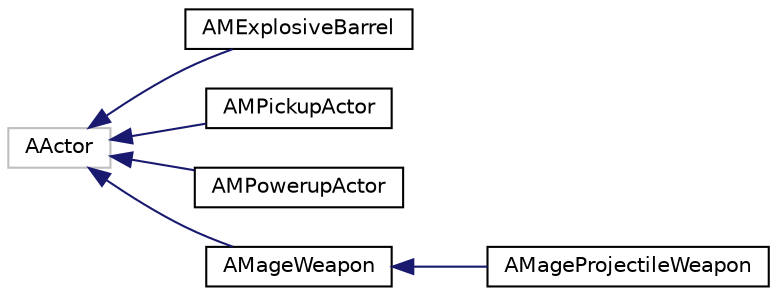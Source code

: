 digraph "Graphical Class Hierarchy"
{
 // LATEX_PDF_SIZE
  edge [fontname="Helvetica",fontsize="10",labelfontname="Helvetica",labelfontsize="10"];
  node [fontname="Helvetica",fontsize="10",shape=record];
  rankdir="LR";
  Node1 [label="AActor",height=0.2,width=0.4,color="grey75", fillcolor="white", style="filled",tooltip=" "];
  Node1 -> Node0 [dir="back",color="midnightblue",fontsize="10",style="solid",fontname="Helvetica"];
  Node0 [label="AMExplosiveBarrel",height=0.2,width=0.4,color="black", fillcolor="white", style="filled",URL="$class_a_m_explosive_barrel.html",tooltip=" "];
  Node1 -> Node3 [dir="back",color="midnightblue",fontsize="10",style="solid",fontname="Helvetica"];
  Node3 [label="AMPickupActor",height=0.2,width=0.4,color="black", fillcolor="white", style="filled",URL="$class_a_m_pickup_actor.html",tooltip=" "];
  Node1 -> Node4 [dir="back",color="midnightblue",fontsize="10",style="solid",fontname="Helvetica"];
  Node4 [label="AMPowerupActor",height=0.2,width=0.4,color="black", fillcolor="white", style="filled",URL="$class_a_m_powerup_actor.html",tooltip=" "];
  Node1 -> Node5 [dir="back",color="midnightblue",fontsize="10",style="solid",fontname="Helvetica"];
  Node5 [label="AMageWeapon",height=0.2,width=0.4,color="black", fillcolor="white", style="filled",URL="$class_a_mage_weapon.html",tooltip=" "];
  Node5 -> Node6 [dir="back",color="midnightblue",fontsize="10",style="solid",fontname="Helvetica"];
  Node6 [label="AMageProjectileWeapon",height=0.2,width=0.4,color="black", fillcolor="white", style="filled",URL="$class_a_mage_projectile_weapon.html",tooltip=" "];
}
